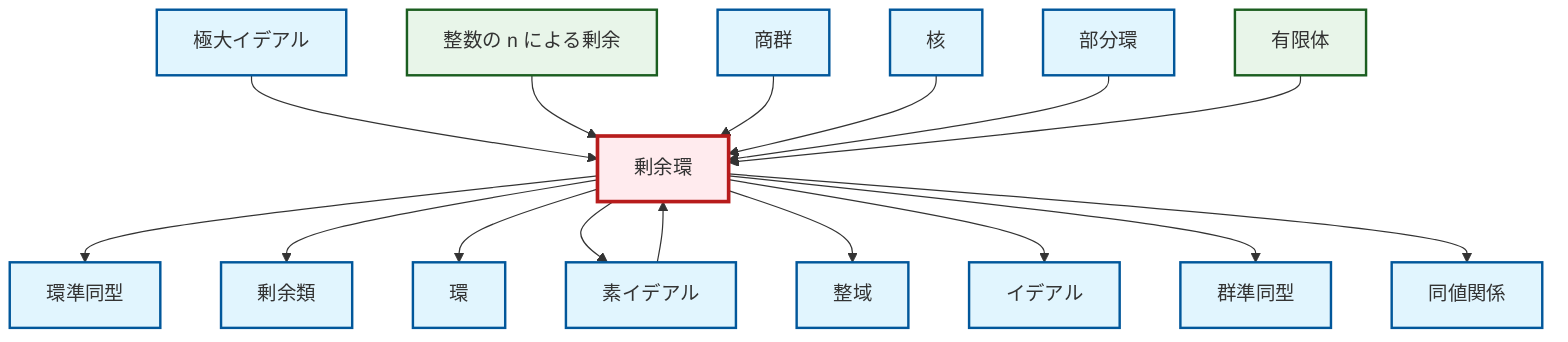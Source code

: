 graph TD
    classDef definition fill:#e1f5fe,stroke:#01579b,stroke-width:2px
    classDef theorem fill:#f3e5f5,stroke:#4a148c,stroke-width:2px
    classDef axiom fill:#fff3e0,stroke:#e65100,stroke-width:2px
    classDef example fill:#e8f5e9,stroke:#1b5e20,stroke-width:2px
    classDef current fill:#ffebee,stroke:#b71c1c,stroke-width:3px
    def-integral-domain["整域"]:::definition
    def-ring-homomorphism["環準同型"]:::definition
    def-maximal-ideal["極大イデアル"]:::definition
    def-ring["環"]:::definition
    def-kernel["核"]:::definition
    def-prime-ideal["素イデアル"]:::definition
    def-quotient-ring["剰余環"]:::definition
    def-subring["部分環"]:::definition
    ex-finite-field["有限体"]:::example
    ex-quotient-integers-mod-n["整数の n による剰余"]:::example
    def-quotient-group["商群"]:::definition
    def-ideal["イデアル"]:::definition
    def-homomorphism["群準同型"]:::definition
    def-coset["剰余類"]:::definition
    def-equivalence-relation["同値関係"]:::definition
    def-quotient-ring --> def-ring-homomorphism
    def-maximal-ideal --> def-quotient-ring
    def-quotient-ring --> def-coset
    def-quotient-ring --> def-ring
    def-quotient-ring --> def-prime-ideal
    ex-quotient-integers-mod-n --> def-quotient-ring
    def-quotient-group --> def-quotient-ring
    def-quotient-ring --> def-integral-domain
    def-quotient-ring --> def-ideal
    def-kernel --> def-quotient-ring
    def-prime-ideal --> def-quotient-ring
    def-quotient-ring --> def-homomorphism
    def-subring --> def-quotient-ring
    def-quotient-ring --> def-equivalence-relation
    ex-finite-field --> def-quotient-ring
    class def-quotient-ring current